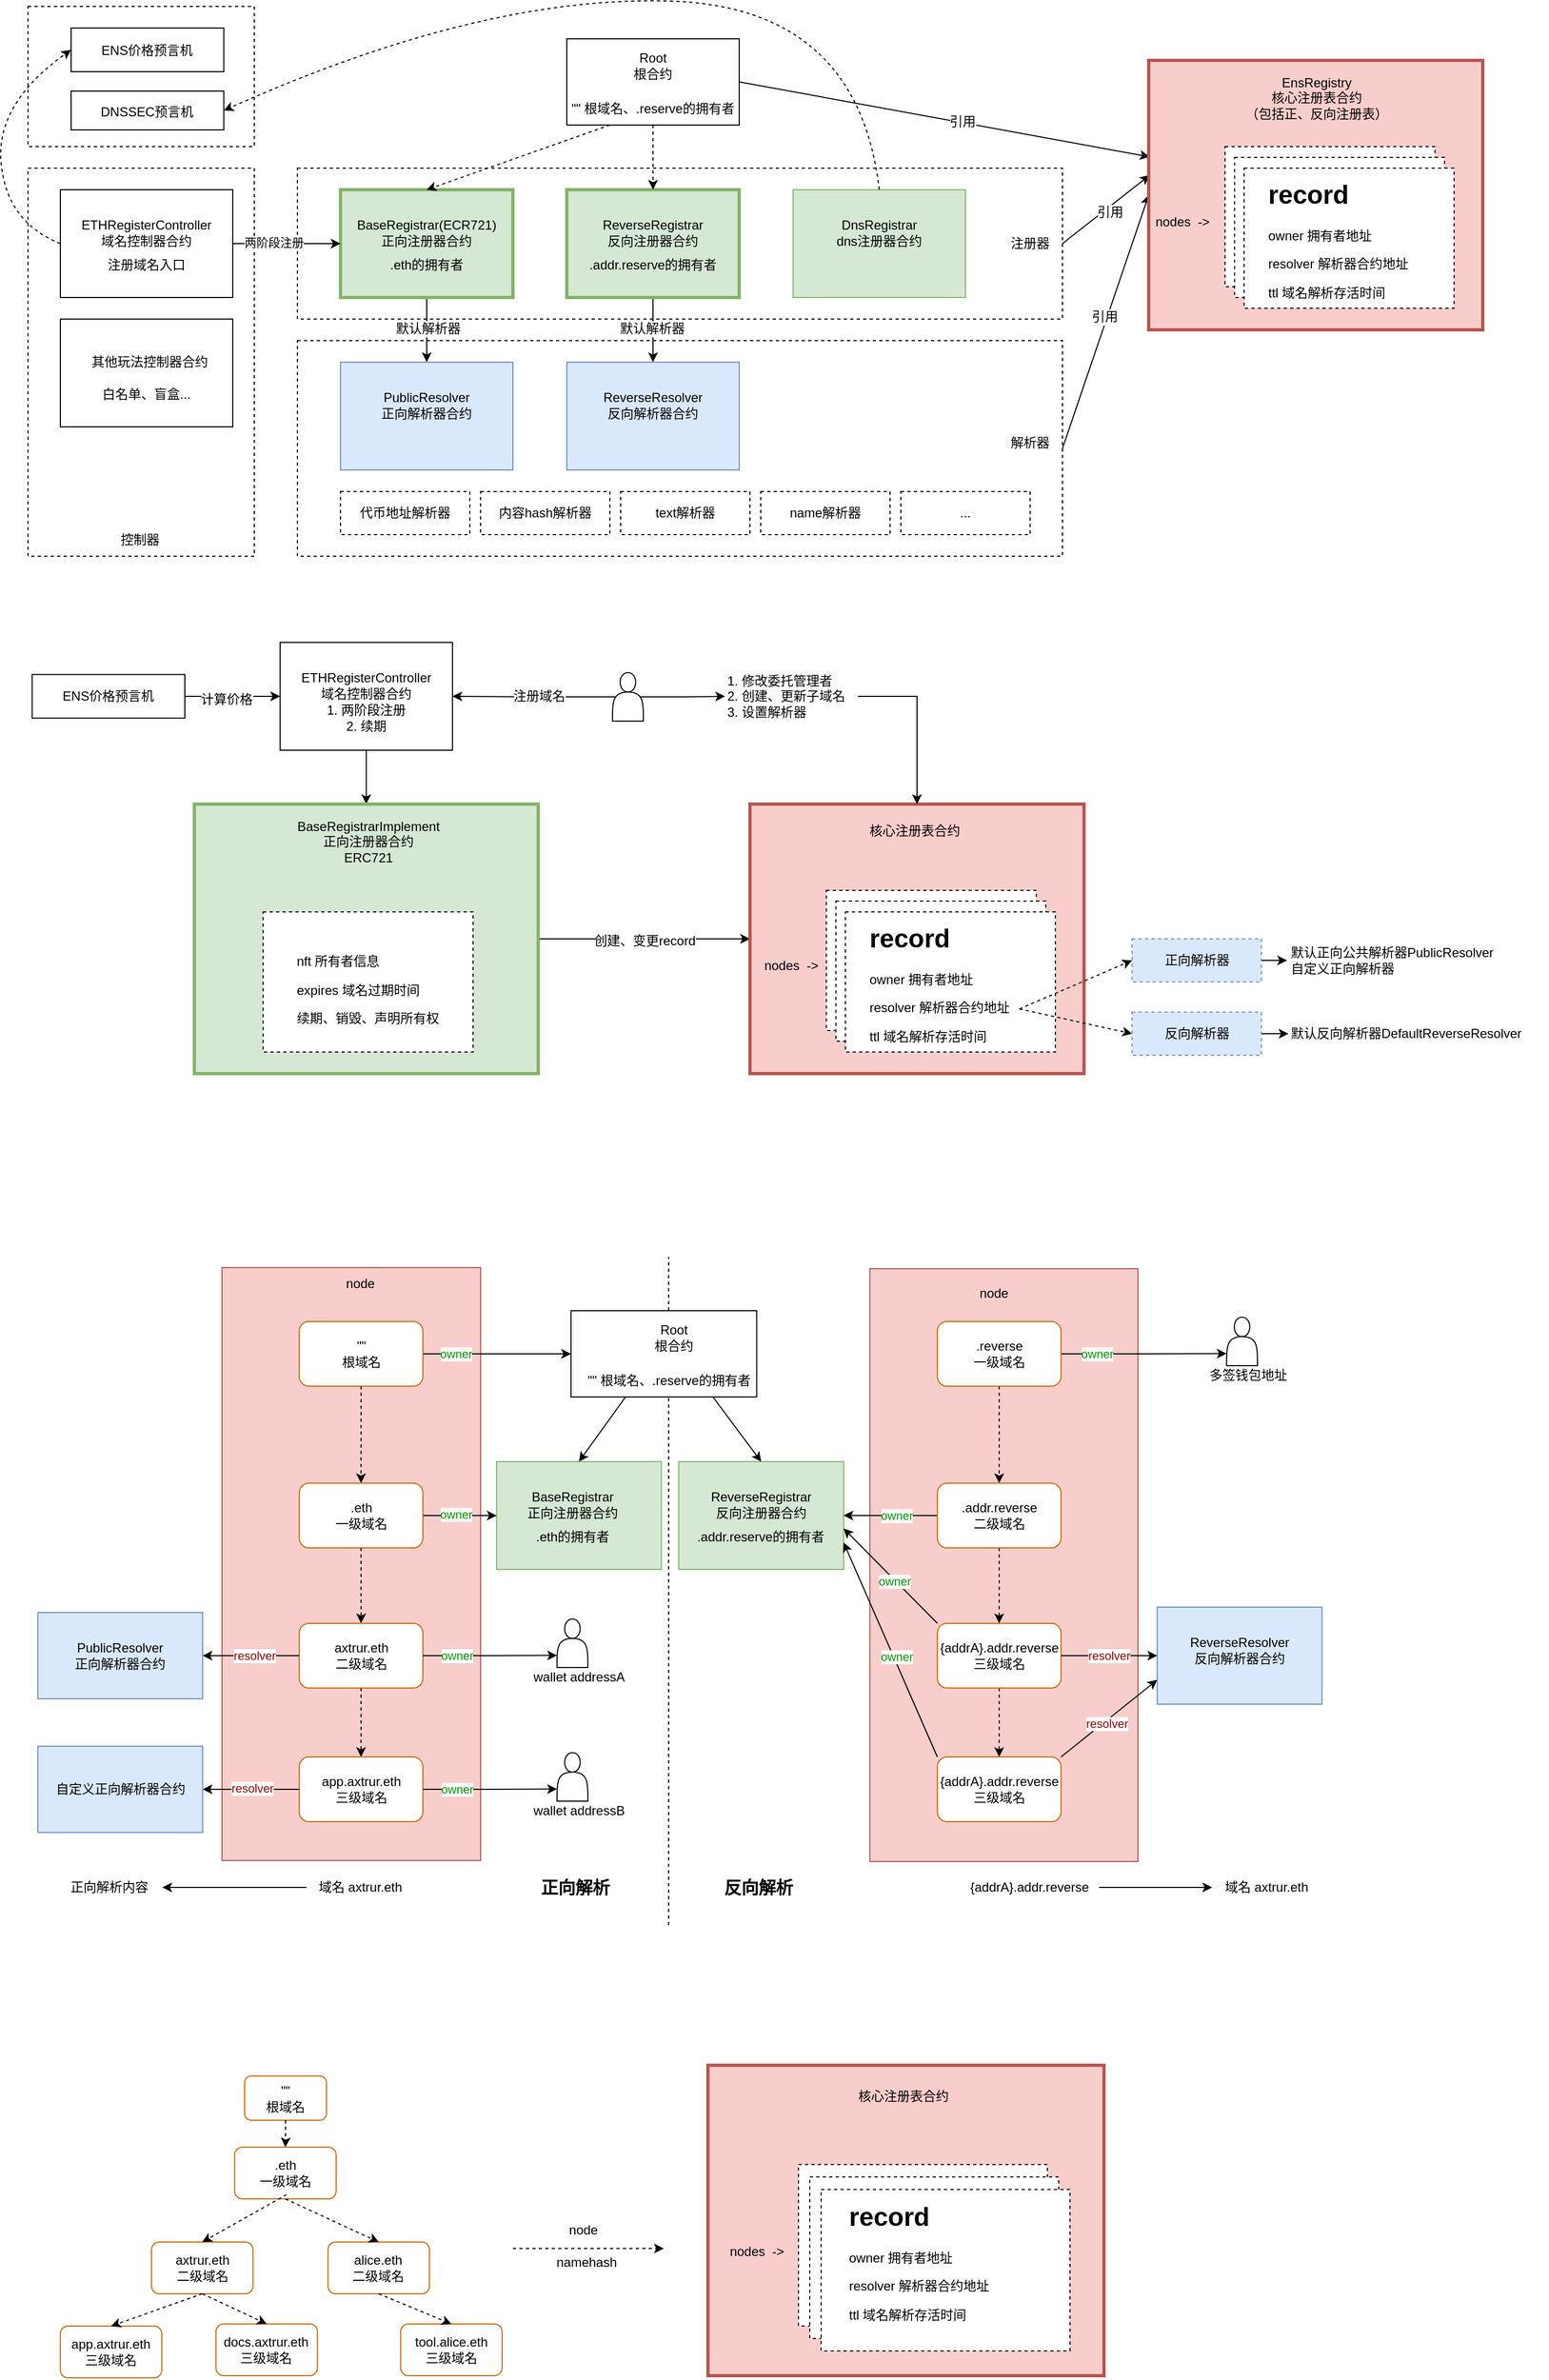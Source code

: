 <mxfile version="20.5.3" type="github">
  <diagram id="1bvWbza1refvOPD_YgpF" name="第 1 页">
    <mxGraphModel dx="2061" dy="794" grid="1" gridSize="10" guides="1" tooltips="1" connect="1" arrows="1" fold="1" page="1" pageScale="1" pageWidth="827" pageHeight="1169" math="0" shadow="0">
      <root>
        <mxCell id="0" />
        <mxCell id="1" parent="0" />
        <mxCell id="_4NOT_RZBkOekzJuwyJN-205" value="" style="rounded=0;whiteSpace=wrap;html=1;strokeWidth=1;fillColor=#f8cecc;strokeColor=#b85450;" parent="1" vertex="1">
          <mxGeometry x="681.27" y="1571" width="248.73" height="550" as="geometry" />
        </mxCell>
        <mxCell id="_4NOT_RZBkOekzJuwyJN-204" value="" style="rounded=0;whiteSpace=wrap;html=1;strokeWidth=1;fillColor=#f8cecc;strokeColor=#b85450;" parent="1" vertex="1">
          <mxGeometry x="80" y="1570" width="240" height="550" as="geometry" />
        </mxCell>
        <mxCell id="_4NOT_RZBkOekzJuwyJN-160" value="" style="endArrow=none;dashed=1;html=1;rounded=0;" parent="1" edge="1">
          <mxGeometry width="50" height="50" relative="1" as="geometry">
            <mxPoint x="494.48" y="2180" as="sourcePoint" />
            <mxPoint x="494.48" y="1560" as="targetPoint" />
          </mxGeometry>
        </mxCell>
        <mxCell id="_4NOT_RZBkOekzJuwyJN-61" value="" style="rounded=0;whiteSpace=wrap;html=1;dashed=1;" parent="1" vertex="1">
          <mxGeometry x="-100" y="550" width="210" height="360" as="geometry" />
        </mxCell>
        <mxCell id="_4NOT_RZBkOekzJuwyJN-59" value="" style="rounded=0;whiteSpace=wrap;html=1;dashed=1;" parent="1" vertex="1">
          <mxGeometry x="150" y="710" width="710" height="200" as="geometry" />
        </mxCell>
        <mxCell id="_4NOT_RZBkOekzJuwyJN-58" value="" style="rounded=0;whiteSpace=wrap;html=1;dashed=1;" parent="1" vertex="1">
          <mxGeometry x="150" y="550" width="710" height="140" as="geometry" />
        </mxCell>
        <mxCell id="_4NOT_RZBkOekzJuwyJN-4" value="代币地址解析器" style="rounded=0;whiteSpace=wrap;html=1;dashed=1;" parent="1" vertex="1">
          <mxGeometry x="190" y="850" width="120" height="40" as="geometry" />
        </mxCell>
        <mxCell id="_4NOT_RZBkOekzJuwyJN-17" value="" style="rounded=0;whiteSpace=wrap;html=1;" parent="1" vertex="1">
          <mxGeometry x="400.01" y="430" width="160" height="80" as="geometry" />
        </mxCell>
        <mxCell id="_4NOT_RZBkOekzJuwyJN-19" value="Root&lt;br&gt;根合约" style="text;html=1;strokeColor=none;fillColor=none;align=center;verticalAlign=middle;whiteSpace=wrap;rounded=0;" parent="1" vertex="1">
          <mxGeometry x="426.26" y="440" width="107.5" height="30" as="geometry" />
        </mxCell>
        <mxCell id="_4NOT_RZBkOekzJuwyJN-66" style="edgeStyle=orthogonalEdgeStyle;rounded=0;orthogonalLoop=1;jettySize=auto;html=1;exitX=0.5;exitY=1;exitDx=0;exitDy=0;entryX=0.5;entryY=0;entryDx=0;entryDy=0;" parent="1" source="_4NOT_RZBkOekzJuwyJN-20" target="_4NOT_RZBkOekzJuwyJN-30" edge="1">
          <mxGeometry relative="1" as="geometry" />
        </mxCell>
        <mxCell id="_4NOT_RZBkOekzJuwyJN-213" value="默认解析器" style="edgeLabel;html=1;align=center;verticalAlign=middle;resizable=0;points=[];fontSize=12;" parent="_4NOT_RZBkOekzJuwyJN-66" vertex="1" connectable="0">
          <mxGeometry x="-0.104" y="1" relative="1" as="geometry">
            <mxPoint y="2" as="offset" />
          </mxGeometry>
        </mxCell>
        <mxCell id="_4NOT_RZBkOekzJuwyJN-20" value="" style="rounded=0;whiteSpace=wrap;html=1;strokeWidth=3;fillColor=#d5e8d4;strokeColor=#82b366;" parent="1" vertex="1">
          <mxGeometry x="190" y="570" width="160" height="100" as="geometry" />
        </mxCell>
        <mxCell id="_4NOT_RZBkOekzJuwyJN-21" value="BaseRegistrar(ECR721)&lt;br&gt;正向注册器合约" style="text;html=1;strokeColor=none;fillColor=none;align=center;verticalAlign=middle;whiteSpace=wrap;rounded=0;" parent="1" vertex="1">
          <mxGeometry x="216.25" y="595" width="107.5" height="30" as="geometry" />
        </mxCell>
        <mxCell id="_4NOT_RZBkOekzJuwyJN-22" value=".eth的拥有者" style="text;html=1;strokeColor=none;fillColor=none;align=center;verticalAlign=middle;whiteSpace=wrap;rounded=0;" parent="1" vertex="1">
          <mxGeometry x="216.25" y="625" width="107.5" height="30" as="geometry" />
        </mxCell>
        <mxCell id="_4NOT_RZBkOekzJuwyJN-67" style="edgeStyle=orthogonalEdgeStyle;rounded=0;orthogonalLoop=1;jettySize=auto;html=1;exitX=0.5;exitY=1;exitDx=0;exitDy=0;" parent="1" source="_4NOT_RZBkOekzJuwyJN-23" target="_4NOT_RZBkOekzJuwyJN-33" edge="1">
          <mxGeometry relative="1" as="geometry" />
        </mxCell>
        <mxCell id="_4NOT_RZBkOekzJuwyJN-214" value="默认解析器" style="edgeLabel;html=1;align=center;verticalAlign=middle;resizable=0;points=[];fontSize=12;" parent="_4NOT_RZBkOekzJuwyJN-67" vertex="1" connectable="0">
          <mxGeometry x="-0.178" y="-1" relative="1" as="geometry">
            <mxPoint y="4" as="offset" />
          </mxGeometry>
        </mxCell>
        <mxCell id="_4NOT_RZBkOekzJuwyJN-23" value="" style="rounded=0;whiteSpace=wrap;html=1;strokeWidth=3;fillColor=#d5e8d4;strokeColor=#82b366;" parent="1" vertex="1">
          <mxGeometry x="400" y="570" width="160" height="100" as="geometry" />
        </mxCell>
        <mxCell id="_4NOT_RZBkOekzJuwyJN-24" value="ReverseRegistrar&lt;br&gt;反向注册器合约" style="text;html=1;strokeColor=none;fillColor=none;align=center;verticalAlign=middle;whiteSpace=wrap;rounded=0;" parent="1" vertex="1">
          <mxGeometry x="426.25" y="595" width="107.5" height="30" as="geometry" />
        </mxCell>
        <mxCell id="_4NOT_RZBkOekzJuwyJN-25" value=".addr.reserve的拥有者" style="text;html=1;strokeColor=none;fillColor=none;align=center;verticalAlign=middle;whiteSpace=wrap;rounded=0;" parent="1" vertex="1">
          <mxGeometry x="413.13" y="625" width="133.75" height="30" as="geometry" />
        </mxCell>
        <mxCell id="_4NOT_RZBkOekzJuwyJN-64" style="edgeStyle=orthogonalEdgeStyle;rounded=0;orthogonalLoop=1;jettySize=auto;html=1;exitX=0.5;exitY=1;exitDx=0;exitDy=0;dashed=1;" parent="1" source="_4NOT_RZBkOekzJuwyJN-26" target="_4NOT_RZBkOekzJuwyJN-23" edge="1">
          <mxGeometry relative="1" as="geometry" />
        </mxCell>
        <mxCell id="_4NOT_RZBkOekzJuwyJN-26" value="&quot;&quot; 根域名、.reserve的拥有者" style="text;html=1;strokeColor=none;fillColor=none;align=center;verticalAlign=middle;whiteSpace=wrap;rounded=0;" parent="1" vertex="1">
          <mxGeometry x="400.01" y="480" width="160" height="30" as="geometry" />
        </mxCell>
        <mxCell id="_4NOT_RZBkOekzJuwyJN-27" value="" style="rounded=0;whiteSpace=wrap;html=1;fillColor=#d5e8d4;strokeColor=#82b366;" parent="1" vertex="1">
          <mxGeometry x="610" y="570" width="160" height="100" as="geometry" />
        </mxCell>
        <mxCell id="_4NOT_RZBkOekzJuwyJN-28" value="DnsRegistrar&lt;br&gt;dns注册器合约" style="text;html=1;strokeColor=none;fillColor=none;align=center;verticalAlign=middle;whiteSpace=wrap;rounded=0;" parent="1" vertex="1">
          <mxGeometry x="636.25" y="595" width="107.5" height="30" as="geometry" />
        </mxCell>
        <mxCell id="_4NOT_RZBkOekzJuwyJN-30" value="" style="rounded=0;whiteSpace=wrap;html=1;fillColor=#dae8fc;strokeColor=#6c8ebf;" parent="1" vertex="1">
          <mxGeometry x="190" y="730" width="160" height="100" as="geometry" />
        </mxCell>
        <mxCell id="_4NOT_RZBkOekzJuwyJN-31" value="PublicResolver&lt;br&gt;正向解析器合约" style="text;html=1;strokeColor=none;fillColor=none;align=center;verticalAlign=middle;whiteSpace=wrap;rounded=0;" parent="1" vertex="1">
          <mxGeometry x="216.25" y="755" width="107.5" height="30" as="geometry" />
        </mxCell>
        <mxCell id="_4NOT_RZBkOekzJuwyJN-33" value="" style="rounded=0;whiteSpace=wrap;html=1;fillColor=#dae8fc;strokeColor=#6c8ebf;" parent="1" vertex="1">
          <mxGeometry x="400" y="730" width="160" height="100" as="geometry" />
        </mxCell>
        <mxCell id="_4NOT_RZBkOekzJuwyJN-34" value="ReverseResolver&lt;br&gt;反向解析器合约" style="text;html=1;strokeColor=none;fillColor=none;align=center;verticalAlign=middle;whiteSpace=wrap;rounded=0;" parent="1" vertex="1">
          <mxGeometry x="426.25" y="755" width="107.5" height="30" as="geometry" />
        </mxCell>
        <mxCell id="_4NOT_RZBkOekzJuwyJN-36" value="内容hash解析器" style="rounded=0;whiteSpace=wrap;html=1;dashed=1;" parent="1" vertex="1">
          <mxGeometry x="320" y="850" width="120" height="40" as="geometry" />
        </mxCell>
        <mxCell id="_4NOT_RZBkOekzJuwyJN-37" value="text解析器" style="rounded=0;whiteSpace=wrap;html=1;dashed=1;" parent="1" vertex="1">
          <mxGeometry x="450" y="850" width="120" height="40" as="geometry" />
        </mxCell>
        <mxCell id="_4NOT_RZBkOekzJuwyJN-38" value="name解析器" style="rounded=0;whiteSpace=wrap;html=1;dashed=1;" parent="1" vertex="1">
          <mxGeometry x="580" y="850" width="120" height="40" as="geometry" />
        </mxCell>
        <mxCell id="_4NOT_RZBkOekzJuwyJN-39" value="..." style="rounded=0;whiteSpace=wrap;html=1;dashed=1;" parent="1" vertex="1">
          <mxGeometry x="710" y="850" width="120" height="40" as="geometry" />
        </mxCell>
        <mxCell id="_4NOT_RZBkOekzJuwyJN-130" style="edgeStyle=orthogonalEdgeStyle;rounded=0;orthogonalLoop=1;jettySize=auto;html=1;exitX=1;exitY=0.5;exitDx=0;exitDy=0;" parent="1" source="_4NOT_RZBkOekzJuwyJN-52" target="_4NOT_RZBkOekzJuwyJN-20" edge="1">
          <mxGeometry relative="1" as="geometry" />
        </mxCell>
        <mxCell id="_4NOT_RZBkOekzJuwyJN-131" value="两阶段注册" style="edgeLabel;html=1;align=center;verticalAlign=middle;resizable=0;points=[];" parent="_4NOT_RZBkOekzJuwyJN-130" vertex="1" connectable="0">
          <mxGeometry x="-0.239" y="1" relative="1" as="geometry">
            <mxPoint as="offset" />
          </mxGeometry>
        </mxCell>
        <mxCell id="_4NOT_RZBkOekzJuwyJN-52" value="" style="rounded=0;whiteSpace=wrap;html=1;" parent="1" vertex="1">
          <mxGeometry x="-70" y="570" width="160" height="100" as="geometry" />
        </mxCell>
        <mxCell id="_4NOT_RZBkOekzJuwyJN-53" value="ETHRegisterController&lt;br&gt;域名控制器合约" style="text;html=1;strokeColor=none;fillColor=none;align=center;verticalAlign=middle;whiteSpace=wrap;rounded=0;" parent="1" vertex="1">
          <mxGeometry x="-43.75" y="595" width="107.5" height="30" as="geometry" />
        </mxCell>
        <mxCell id="_4NOT_RZBkOekzJuwyJN-54" value="注册域名入口" style="text;html=1;strokeColor=none;fillColor=none;align=center;verticalAlign=middle;whiteSpace=wrap;rounded=0;" parent="1" vertex="1">
          <mxGeometry x="-43.75" y="625" width="107.5" height="30" as="geometry" />
        </mxCell>
        <mxCell id="_4NOT_RZBkOekzJuwyJN-55" value="" style="rounded=0;whiteSpace=wrap;html=1;" parent="1" vertex="1">
          <mxGeometry x="-70" y="690" width="160" height="100" as="geometry" />
        </mxCell>
        <mxCell id="_4NOT_RZBkOekzJuwyJN-56" value="其他玩法控制器合约" style="text;html=1;strokeColor=none;fillColor=none;align=center;verticalAlign=middle;whiteSpace=wrap;rounded=0;" parent="1" vertex="1">
          <mxGeometry x="-43.75" y="715" width="113.75" height="30" as="geometry" />
        </mxCell>
        <mxCell id="_4NOT_RZBkOekzJuwyJN-57" value="白名单、盲盒..." style="text;html=1;strokeColor=none;fillColor=none;align=center;verticalAlign=middle;whiteSpace=wrap;rounded=0;" parent="1" vertex="1">
          <mxGeometry x="-43.75" y="745" width="107.5" height="30" as="geometry" />
        </mxCell>
        <mxCell id="_4NOT_RZBkOekzJuwyJN-63" value="" style="endArrow=classic;html=1;rounded=0;exitX=0.25;exitY=1;exitDx=0;exitDy=0;entryX=0.5;entryY=0;entryDx=0;entryDy=0;dashed=1;" parent="1" source="_4NOT_RZBkOekzJuwyJN-26" target="_4NOT_RZBkOekzJuwyJN-20" edge="1">
          <mxGeometry width="50" height="50" relative="1" as="geometry">
            <mxPoint x="170" y="460" as="sourcePoint" />
            <mxPoint x="220" y="410" as="targetPoint" />
          </mxGeometry>
        </mxCell>
        <mxCell id="_4NOT_RZBkOekzJuwyJN-69" value="" style="endArrow=classic;html=1;rounded=0;exitX=1;exitY=0.5;exitDx=0;exitDy=0;entryX=0.003;entryY=0.426;entryDx=0;entryDy=0;entryPerimeter=0;" parent="1" source="_4NOT_RZBkOekzJuwyJN-58" target="_4NOT_RZBkOekzJuwyJN-3" edge="1">
          <mxGeometry width="50" height="50" relative="1" as="geometry">
            <mxPoint x="760" y="470" as="sourcePoint" />
            <mxPoint x="810" y="420" as="targetPoint" />
          </mxGeometry>
        </mxCell>
        <mxCell id="_4NOT_RZBkOekzJuwyJN-211" value="引用" style="edgeLabel;html=1;align=center;verticalAlign=middle;resizable=0;points=[];fontSize=12;" parent="_4NOT_RZBkOekzJuwyJN-69" vertex="1" connectable="0">
          <mxGeometry x="0.034" y="-4" relative="1" as="geometry">
            <mxPoint as="offset" />
          </mxGeometry>
        </mxCell>
        <mxCell id="_4NOT_RZBkOekzJuwyJN-71" value="" style="endArrow=classic;html=1;rounded=0;exitX=1;exitY=0.5;exitDx=0;exitDy=0;entryX=0;entryY=0.5;entryDx=0;entryDy=0;" parent="1" source="_4NOT_RZBkOekzJuwyJN-59" target="_4NOT_RZBkOekzJuwyJN-3" edge="1">
          <mxGeometry width="50" height="50" relative="1" as="geometry">
            <mxPoint x="870" y="630" as="sourcePoint" />
            <mxPoint x="950" y="585" as="targetPoint" />
          </mxGeometry>
        </mxCell>
        <mxCell id="_4NOT_RZBkOekzJuwyJN-212" value="引用" style="edgeLabel;html=1;align=center;verticalAlign=middle;resizable=0;points=[];fontSize=12;" parent="_4NOT_RZBkOekzJuwyJN-71" vertex="1" connectable="0">
          <mxGeometry x="0.031" y="3" relative="1" as="geometry">
            <mxPoint as="offset" />
          </mxGeometry>
        </mxCell>
        <mxCell id="_4NOT_RZBkOekzJuwyJN-72" value="" style="endArrow=classic;html=1;rounded=0;exitX=1;exitY=0.5;exitDx=0;exitDy=0;entryX=0.003;entryY=0.358;entryDx=0;entryDy=0;entryPerimeter=0;" parent="1" source="_4NOT_RZBkOekzJuwyJN-17" target="_4NOT_RZBkOekzJuwyJN-3" edge="1">
          <mxGeometry width="50" height="50" relative="1" as="geometry">
            <mxPoint x="880" y="640" as="sourcePoint" />
            <mxPoint x="960" y="595" as="targetPoint" />
          </mxGeometry>
        </mxCell>
        <mxCell id="_4NOT_RZBkOekzJuwyJN-210" value="引用" style="edgeLabel;html=1;align=center;verticalAlign=middle;resizable=0;points=[];fontSize=12;" parent="_4NOT_RZBkOekzJuwyJN-72" vertex="1" connectable="0">
          <mxGeometry x="0.083" y="1" relative="1" as="geometry">
            <mxPoint as="offset" />
          </mxGeometry>
        </mxCell>
        <mxCell id="_4NOT_RZBkOekzJuwyJN-3" value="" style="rounded=0;whiteSpace=wrap;html=1;strokeWidth=3;fillColor=#f8cecc;strokeColor=#b85450;" parent="1" vertex="1">
          <mxGeometry x="940" y="450" width="310" height="250" as="geometry" />
        </mxCell>
        <mxCell id="_4NOT_RZBkOekzJuwyJN-12" value="" style="rounded=0;whiteSpace=wrap;html=1;dashed=1;" parent="1" vertex="1">
          <mxGeometry x="1010.857" y="530" width="194.857" height="130" as="geometry" />
        </mxCell>
        <mxCell id="_4NOT_RZBkOekzJuwyJN-14" value="" style="rounded=0;whiteSpace=wrap;html=1;dashed=1;" parent="1" vertex="1">
          <mxGeometry x="1019.714" y="540" width="194.857" height="130" as="geometry" />
        </mxCell>
        <mxCell id="_4NOT_RZBkOekzJuwyJN-15" value="" style="rounded=0;whiteSpace=wrap;html=1;dashed=1;" parent="1" vertex="1">
          <mxGeometry x="1028.571" y="550" width="194.857" height="130" as="geometry" />
        </mxCell>
        <mxCell id="_4NOT_RZBkOekzJuwyJN-13" value="&lt;h1&gt;record&lt;/h1&gt;&lt;p&gt;owner 拥有者地址&lt;/p&gt;&lt;p&gt;resolver 解析器合约地址&lt;/p&gt;&lt;p&gt;ttl 域名解析存活时间&lt;/p&gt;" style="text;html=1;strokeColor=none;fillColor=none;spacing=5;spacingTop=-20;whiteSpace=wrap;overflow=hidden;rounded=0;" parent="1" vertex="1">
          <mxGeometry x="1046.286" y="555" width="168.286" height="120" as="geometry" />
        </mxCell>
        <mxCell id="_4NOT_RZBkOekzJuwyJN-16" value="EnsRegistry&lt;br&gt;核心注册表合约&lt;br&gt;（包括正、反向注册表）" style="text;html=1;strokeColor=none;fillColor=none;align=center;verticalAlign=middle;whiteSpace=wrap;rounded=0;" parent="1" vertex="1">
          <mxGeometry x="1028.57" y="470" width="133.71" height="30" as="geometry" />
        </mxCell>
        <mxCell id="_4NOT_RZBkOekzJuwyJN-40" value="" style="rounded=0;whiteSpace=wrap;html=1;dashed=1;" parent="1" vertex="1">
          <mxGeometry x="-100" y="400" width="210" height="130" as="geometry" />
        </mxCell>
        <mxCell id="_4NOT_RZBkOekzJuwyJN-41" value="" style="rounded=0;whiteSpace=wrap;html=1;" parent="1" vertex="1">
          <mxGeometry x="-59.999" y="420" width="141.714" height="40.5" as="geometry" />
        </mxCell>
        <mxCell id="_4NOT_RZBkOekzJuwyJN-42" value="ENS价格预言机" style="text;html=1;strokeColor=none;fillColor=none;align=center;verticalAlign=middle;whiteSpace=wrap;rounded=0;" parent="1" vertex="1">
          <mxGeometry x="-36.749" y="427.2" width="95.214" height="27" as="geometry" />
        </mxCell>
        <mxCell id="_4NOT_RZBkOekzJuwyJN-43" value="" style="rounded=0;whiteSpace=wrap;html=1;" parent="1" vertex="1">
          <mxGeometry x="-59.999" y="478.5" width="141.714" height="36" as="geometry" />
        </mxCell>
        <mxCell id="_4NOT_RZBkOekzJuwyJN-44" value="DNSSEC预言机" style="text;html=1;strokeColor=none;fillColor=none;align=center;verticalAlign=middle;whiteSpace=wrap;rounded=0;" parent="1" vertex="1">
          <mxGeometry x="-36.749" y="484.8" width="95.214" height="27" as="geometry" />
        </mxCell>
        <mxCell id="_4NOT_RZBkOekzJuwyJN-136" value="注册器" style="text;html=1;strokeColor=none;fillColor=none;align=center;verticalAlign=middle;whiteSpace=wrap;rounded=0;strokeWidth=3;" parent="1" vertex="1">
          <mxGeometry x="800" y="605" width="60" height="30" as="geometry" />
        </mxCell>
        <mxCell id="_4NOT_RZBkOekzJuwyJN-137" value="解析器" style="text;html=1;strokeColor=none;fillColor=none;align=center;verticalAlign=middle;whiteSpace=wrap;rounded=0;strokeWidth=3;" parent="1" vertex="1">
          <mxGeometry x="800" y="790" width="60" height="30" as="geometry" />
        </mxCell>
        <mxCell id="_4NOT_RZBkOekzJuwyJN-138" value="控制器" style="text;html=1;strokeColor=none;fillColor=none;align=center;verticalAlign=middle;whiteSpace=wrap;rounded=0;strokeWidth=3;" parent="1" vertex="1">
          <mxGeometry x="-26.25" y="880" width="60" height="30" as="geometry" />
        </mxCell>
        <mxCell id="_4NOT_RZBkOekzJuwyJN-151" value="域名 axtrur.eth" style="text;html=1;align=center;verticalAlign=middle;resizable=0;points=[];autosize=1;strokeColor=none;fillColor=none;" parent="1" vertex="1">
          <mxGeometry x="158.43" y="2130" width="100" height="30" as="geometry" />
        </mxCell>
        <mxCell id="_4NOT_RZBkOekzJuwyJN-152" value="正向解析内容" style="text;html=1;align=center;verticalAlign=middle;resizable=0;points=[];autosize=1;strokeColor=none;fillColor=none;" parent="1" vertex="1">
          <mxGeometry x="-75.32" y="2130" width="100" height="30" as="geometry" />
        </mxCell>
        <mxCell id="_4NOT_RZBkOekzJuwyJN-153" value="" style="endArrow=classic;html=1;rounded=0;" parent="1" source="_4NOT_RZBkOekzJuwyJN-151" target="_4NOT_RZBkOekzJuwyJN-152" edge="1">
          <mxGeometry width="50" height="50" relative="1" as="geometry">
            <mxPoint x="104.68" y="2140" as="sourcePoint" />
            <mxPoint x="154.68" y="2090" as="targetPoint" />
          </mxGeometry>
        </mxCell>
        <mxCell id="_4NOT_RZBkOekzJuwyJN-154" value="{addrA}.addr.reverse" style="text;html=1;align=center;verticalAlign=middle;resizable=0;points=[];autosize=1;strokeColor=none;fillColor=none;" parent="1" vertex="1">
          <mxGeometry x="763.91" y="2130" width="130" height="30" as="geometry" />
        </mxCell>
        <mxCell id="_4NOT_RZBkOekzJuwyJN-156" value="域名 axtrur.eth" style="text;html=1;align=center;verticalAlign=middle;resizable=0;points=[];autosize=1;strokeColor=none;fillColor=none;" parent="1" vertex="1">
          <mxGeometry x="998.91" y="2130" width="100" height="30" as="geometry" />
        </mxCell>
        <mxCell id="_4NOT_RZBkOekzJuwyJN-157" value="" style="endArrow=classic;html=1;rounded=0;" parent="1" source="_4NOT_RZBkOekzJuwyJN-154" target="_4NOT_RZBkOekzJuwyJN-156" edge="1">
          <mxGeometry width="50" height="50" relative="1" as="geometry">
            <mxPoint x="573.91" y="2210" as="sourcePoint" />
            <mxPoint x="623.91" y="2160" as="targetPoint" />
          </mxGeometry>
        </mxCell>
        <mxCell id="_4NOT_RZBkOekzJuwyJN-73" value="" style="rounded=0;whiteSpace=wrap;html=1;" parent="1" vertex="1">
          <mxGeometry x="403.91" y="1610" width="172.31" height="80" as="geometry" />
        </mxCell>
        <mxCell id="_4NOT_RZBkOekzJuwyJN-74" value="Root&lt;br&gt;根合约" style="text;html=1;strokeColor=none;fillColor=none;align=center;verticalAlign=middle;whiteSpace=wrap;rounded=0;" parent="1" vertex="1">
          <mxGeometry x="448.361" y="1620" width="102.765" height="30" as="geometry" />
        </mxCell>
        <mxCell id="_4NOT_RZBkOekzJuwyJN-75" value="" style="rounded=0;whiteSpace=wrap;html=1;fontStyle=0;fillColor=#d5e8d4;strokeColor=#82b366;" parent="1" vertex="1">
          <mxGeometry x="334.854" y="1750" width="152.952" height="100" as="geometry" />
        </mxCell>
        <mxCell id="_4NOT_RZBkOekzJuwyJN-76" value="BaseRegistrar&lt;br&gt;正向注册器合约" style="text;html=1;strokeColor=none;fillColor=none;align=center;verticalAlign=middle;whiteSpace=wrap;rounded=0;" parent="1" vertex="1">
          <mxGeometry x="353.848" y="1775" width="102.765" height="30" as="geometry" />
        </mxCell>
        <mxCell id="_4NOT_RZBkOekzJuwyJN-77" value=".eth的拥有者" style="text;html=1;strokeColor=none;fillColor=none;align=center;verticalAlign=middle;whiteSpace=wrap;rounded=0;" parent="1" vertex="1">
          <mxGeometry x="353.848" y="1805" width="102.765" height="30" as="geometry" />
        </mxCell>
        <mxCell id="_4NOT_RZBkOekzJuwyJN-78" value="" style="rounded=0;whiteSpace=wrap;html=1;fillColor=#d5e8d4;strokeColor=#82b366;" parent="1" vertex="1">
          <mxGeometry x="503.912" y="1750" width="152.952" height="100" as="geometry" />
        </mxCell>
        <mxCell id="_4NOT_RZBkOekzJuwyJN-79" value="ReverseRegistrar&lt;br&gt;反向注册器合约" style="text;html=1;strokeColor=none;fillColor=none;align=center;verticalAlign=middle;whiteSpace=wrap;rounded=0;" parent="1" vertex="1">
          <mxGeometry x="529.005" y="1775" width="102.765" height="30" as="geometry" />
        </mxCell>
        <mxCell id="_4NOT_RZBkOekzJuwyJN-80" value=".addr.reserve的拥有者" style="text;html=1;strokeColor=none;fillColor=none;align=center;verticalAlign=middle;whiteSpace=wrap;rounded=0;" parent="1" vertex="1">
          <mxGeometry x="516.463" y="1805" width="127.858" height="30" as="geometry" />
        </mxCell>
        <mxCell id="_4NOT_RZBkOekzJuwyJN-82" value="&quot;&quot; 根域名、.reserve的拥有者" style="text;html=1;strokeColor=none;fillColor=none;align=center;verticalAlign=middle;whiteSpace=wrap;rounded=0;" parent="1" vertex="1">
          <mxGeometry x="413.91" y="1660" width="162.31" height="30" as="geometry" />
        </mxCell>
        <mxCell id="_4NOT_RZBkOekzJuwyJN-83" value="" style="endArrow=classic;html=1;rounded=0;exitX=0.25;exitY=1;exitDx=0;exitDy=0;entryX=0.5;entryY=0;entryDx=0;entryDy=0;" parent="1" source="_4NOT_RZBkOekzJuwyJN-82" target="_4NOT_RZBkOekzJuwyJN-75" edge="1">
          <mxGeometry width="50" height="50" relative="1" as="geometry">
            <mxPoint x="238.644" y="1640" as="sourcePoint" />
            <mxPoint x="286.442" y="1590" as="targetPoint" />
          </mxGeometry>
        </mxCell>
        <mxCell id="_4NOT_RZBkOekzJuwyJN-84" value="" style="endArrow=classic;html=1;rounded=0;exitX=0.75;exitY=1;exitDx=0;exitDy=0;entryX=0.5;entryY=0;entryDx=0;entryDy=0;" parent="1" source="_4NOT_RZBkOekzJuwyJN-82" target="_4NOT_RZBkOekzJuwyJN-78" edge="1">
          <mxGeometry width="50" height="50" relative="1" as="geometry">
            <mxPoint x="506.32" y="1700" as="sourcePoint" />
            <mxPoint x="343.799" y="1760" as="targetPoint" />
          </mxGeometry>
        </mxCell>
        <mxCell id="_4NOT_RZBkOekzJuwyJN-87" value="&lt;font color=&quot;#009900&quot;&gt;owner&lt;/font&gt;" style="edgeStyle=orthogonalEdgeStyle;rounded=0;orthogonalLoop=1;jettySize=auto;html=1;exitX=1;exitY=0.5;exitDx=0;exitDy=0;" parent="1" source="_4NOT_RZBkOekzJuwyJN-85" target="_4NOT_RZBkOekzJuwyJN-73" edge="1">
          <mxGeometry x="-0.556" relative="1" as="geometry">
            <mxPoint as="offset" />
          </mxGeometry>
        </mxCell>
        <mxCell id="WpUKqLsLP9HWOlTt5mFc-5" style="edgeStyle=orthogonalEdgeStyle;rounded=0;orthogonalLoop=1;jettySize=auto;html=1;exitX=0.5;exitY=1;exitDx=0;exitDy=0;dashed=1;" edge="1" parent="1" source="_4NOT_RZBkOekzJuwyJN-85" target="_4NOT_RZBkOekzJuwyJN-86">
          <mxGeometry relative="1" as="geometry" />
        </mxCell>
        <mxCell id="_4NOT_RZBkOekzJuwyJN-85" value="&quot;&quot;&lt;br&gt;根域名" style="rounded=1;whiteSpace=wrap;html=1;strokeColor=#CC6600;" parent="1" vertex="1">
          <mxGeometry x="151.722" y="1620" width="114.714" height="60" as="geometry" />
        </mxCell>
        <mxCell id="_4NOT_RZBkOekzJuwyJN-88" style="edgeStyle=orthogonalEdgeStyle;rounded=0;orthogonalLoop=1;jettySize=auto;html=1;exitX=1;exitY=0.5;exitDx=0;exitDy=0;" parent="1" source="_4NOT_RZBkOekzJuwyJN-86" target="_4NOT_RZBkOekzJuwyJN-75" edge="1">
          <mxGeometry relative="1" as="geometry" />
        </mxCell>
        <mxCell id="_4NOT_RZBkOekzJuwyJN-89" value="&lt;font color=&quot;#009900&quot;&gt;owner&lt;/font&gt;" style="edgeLabel;html=1;align=center;verticalAlign=middle;resizable=0;points=[];" parent="_4NOT_RZBkOekzJuwyJN-88" vertex="1" connectable="0">
          <mxGeometry x="-0.134" relative="1" as="geometry">
            <mxPoint x="1" y="-1" as="offset" />
          </mxGeometry>
        </mxCell>
        <mxCell id="WpUKqLsLP9HWOlTt5mFc-6" style="edgeStyle=orthogonalEdgeStyle;rounded=0;orthogonalLoop=1;jettySize=auto;html=1;exitX=0.5;exitY=1;exitDx=0;exitDy=0;entryX=0.5;entryY=0;entryDx=0;entryDy=0;dashed=1;" edge="1" parent="1" source="_4NOT_RZBkOekzJuwyJN-86" target="_4NOT_RZBkOekzJuwyJN-90">
          <mxGeometry relative="1" as="geometry" />
        </mxCell>
        <mxCell id="_4NOT_RZBkOekzJuwyJN-86" value=".eth&lt;br&gt;一级域名" style="rounded=1;whiteSpace=wrap;html=1;strokeColor=#CC6600;" parent="1" vertex="1">
          <mxGeometry x="151.722" y="1770" width="114.714" height="60" as="geometry" />
        </mxCell>
        <mxCell id="WpUKqLsLP9HWOlTt5mFc-7" style="edgeStyle=orthogonalEdgeStyle;rounded=0;orthogonalLoop=1;jettySize=auto;html=1;exitX=0.5;exitY=1;exitDx=0;exitDy=0;dashed=1;" edge="1" parent="1" source="_4NOT_RZBkOekzJuwyJN-90" target="_4NOT_RZBkOekzJuwyJN-99">
          <mxGeometry relative="1" as="geometry" />
        </mxCell>
        <mxCell id="_4NOT_RZBkOekzJuwyJN-90" value="axtrur.eth&lt;br&gt;二级域名" style="rounded=1;whiteSpace=wrap;html=1;strokeColor=#CC6600;" parent="1" vertex="1">
          <mxGeometry x="151.722" y="1900" width="114.714" height="60" as="geometry" />
        </mxCell>
        <mxCell id="_4NOT_RZBkOekzJuwyJN-93" value="" style="shape=actor;whiteSpace=wrap;html=1;" parent="1" vertex="1">
          <mxGeometry x="390.889" y="1896" width="28.678" height="45" as="geometry" />
        </mxCell>
        <mxCell id="_4NOT_RZBkOekzJuwyJN-95" style="edgeStyle=orthogonalEdgeStyle;rounded=0;orthogonalLoop=1;jettySize=auto;html=1;exitX=1;exitY=0.5;exitDx=0;exitDy=0;entryX=0;entryY=0.75;entryDx=0;entryDy=0;" parent="1" source="_4NOT_RZBkOekzJuwyJN-90" target="_4NOT_RZBkOekzJuwyJN-93" edge="1">
          <mxGeometry relative="1" as="geometry" />
        </mxCell>
        <mxCell id="_4NOT_RZBkOekzJuwyJN-96" value="&lt;font color=&quot;#009900&quot;&gt;owner&lt;/font&gt;" style="edgeLabel;html=1;align=center;verticalAlign=middle;resizable=0;points=[];" parent="_4NOT_RZBkOekzJuwyJN-95" vertex="1" connectable="0">
          <mxGeometry x="-0.221" y="3" relative="1" as="geometry">
            <mxPoint x="-17" y="3" as="offset" />
          </mxGeometry>
        </mxCell>
        <mxCell id="_4NOT_RZBkOekzJuwyJN-94" value="wallet addressA" style="text;html=1;strokeColor=none;fillColor=none;align=center;verticalAlign=middle;whiteSpace=wrap;rounded=0;" parent="1" vertex="1">
          <mxGeometry x="351.58" y="1935" width="119.494" height="30" as="geometry" />
        </mxCell>
        <mxCell id="_4NOT_RZBkOekzJuwyJN-99" value="app.axtrur.eth&lt;br&gt;三级域名" style="rounded=1;whiteSpace=wrap;html=1;strokeColor=#CC6600;" parent="1" vertex="1">
          <mxGeometry x="151.722" y="2024" width="114.714" height="60" as="geometry" />
        </mxCell>
        <mxCell id="_4NOT_RZBkOekzJuwyJN-100" value="" style="shape=actor;whiteSpace=wrap;html=1;" parent="1" vertex="1">
          <mxGeometry x="390.889" y="2020" width="28.678" height="45" as="geometry" />
        </mxCell>
        <mxCell id="_4NOT_RZBkOekzJuwyJN-97" style="edgeStyle=orthogonalEdgeStyle;rounded=0;orthogonalLoop=1;jettySize=auto;html=1;exitX=1;exitY=0.5;exitDx=0;exitDy=0;entryX=0;entryY=0.75;entryDx=0;entryDy=0;" parent="1" source="_4NOT_RZBkOekzJuwyJN-99" target="_4NOT_RZBkOekzJuwyJN-100" edge="1">
          <mxGeometry relative="1" as="geometry" />
        </mxCell>
        <mxCell id="_4NOT_RZBkOekzJuwyJN-98" value="&lt;font color=&quot;#009900&quot;&gt;owner&lt;/font&gt;" style="edgeLabel;html=1;align=center;verticalAlign=middle;resizable=0;points=[];" parent="_4NOT_RZBkOekzJuwyJN-97" vertex="1" connectable="0">
          <mxGeometry x="-0.221" y="3" relative="1" as="geometry">
            <mxPoint x="-17" y="3" as="offset" />
          </mxGeometry>
        </mxCell>
        <mxCell id="_4NOT_RZBkOekzJuwyJN-101" value="wallet addressB" style="text;html=1;strokeColor=none;fillColor=none;align=center;verticalAlign=middle;whiteSpace=wrap;rounded=0;" parent="1" vertex="1">
          <mxGeometry x="351.58" y="2059" width="119.494" height="30" as="geometry" />
        </mxCell>
        <mxCell id="WpUKqLsLP9HWOlTt5mFc-10" style="edgeStyle=orthogonalEdgeStyle;rounded=0;orthogonalLoop=1;jettySize=auto;html=1;exitX=0.5;exitY=1;exitDx=0;exitDy=0;dashed=1;" edge="1" parent="1" source="_4NOT_RZBkOekzJuwyJN-102" target="_4NOT_RZBkOekzJuwyJN-119">
          <mxGeometry relative="1" as="geometry" />
        </mxCell>
        <mxCell id="_4NOT_RZBkOekzJuwyJN-102" value="{addrA}.addr.reverse&lt;br&gt;三级域名" style="rounded=1;whiteSpace=wrap;html=1;strokeColor=#CC6600;" parent="1" vertex="1">
          <mxGeometry x="743.908" y="1900" width="114.714" height="60" as="geometry" />
        </mxCell>
        <mxCell id="_4NOT_RZBkOekzJuwyJN-104" value="" style="rounded=0;whiteSpace=wrap;html=1;fillColor=#dae8fc;strokeColor=#6c8ebf;" parent="1" vertex="1">
          <mxGeometry x="-90.85" y="1890" width="152.952" height="80" as="geometry" />
        </mxCell>
        <mxCell id="_4NOT_RZBkOekzJuwyJN-108" style="edgeStyle=orthogonalEdgeStyle;rounded=0;orthogonalLoop=1;jettySize=auto;html=1;exitX=0;exitY=0.5;exitDx=0;exitDy=0;entryX=1;entryY=0.5;entryDx=0;entryDy=0;" parent="1" source="_4NOT_RZBkOekzJuwyJN-90" target="_4NOT_RZBkOekzJuwyJN-104" edge="1">
          <mxGeometry relative="1" as="geometry" />
        </mxCell>
        <mxCell id="_4NOT_RZBkOekzJuwyJN-109" value="&lt;font color=&quot;#990000&quot;&gt;resolver&lt;/font&gt;" style="edgeLabel;html=1;align=center;verticalAlign=middle;resizable=0;points=[];" parent="_4NOT_RZBkOekzJuwyJN-108" vertex="1" connectable="0">
          <mxGeometry x="-0.061" relative="1" as="geometry">
            <mxPoint as="offset" />
          </mxGeometry>
        </mxCell>
        <mxCell id="_4NOT_RZBkOekzJuwyJN-105" value="PublicResolver&lt;br&gt;正向解析器合约" style="text;html=1;strokeColor=none;fillColor=none;align=center;verticalAlign=middle;whiteSpace=wrap;rounded=0;" parent="1" vertex="1">
          <mxGeometry x="-65.756" y="1915" width="102.765" height="30" as="geometry" />
        </mxCell>
        <mxCell id="_4NOT_RZBkOekzJuwyJN-106" value="" style="rounded=0;whiteSpace=wrap;html=1;fillColor=#dae8fc;strokeColor=#6c8ebf;" parent="1" vertex="1">
          <mxGeometry x="-90.85" y="2014" width="152.952" height="80" as="geometry" />
        </mxCell>
        <mxCell id="_4NOT_RZBkOekzJuwyJN-110" style="edgeStyle=orthogonalEdgeStyle;rounded=0;orthogonalLoop=1;jettySize=auto;html=1;exitX=0;exitY=0.5;exitDx=0;exitDy=0;" parent="1" source="_4NOT_RZBkOekzJuwyJN-99" target="_4NOT_RZBkOekzJuwyJN-106" edge="1">
          <mxGeometry relative="1" as="geometry" />
        </mxCell>
        <mxCell id="_4NOT_RZBkOekzJuwyJN-111" value="&lt;font color=&quot;#990000&quot;&gt;resolver&lt;/font&gt;" style="edgeLabel;html=1;align=center;verticalAlign=middle;resizable=0;points=[];" parent="_4NOT_RZBkOekzJuwyJN-110" vertex="1" connectable="0">
          <mxGeometry x="0.109" relative="1" as="geometry">
            <mxPoint x="6" y="-1" as="offset" />
          </mxGeometry>
        </mxCell>
        <mxCell id="_4NOT_RZBkOekzJuwyJN-107" value="自定义正向解析器合约" style="text;html=1;strokeColor=none;fillColor=none;align=center;verticalAlign=middle;whiteSpace=wrap;rounded=0;" parent="1" vertex="1">
          <mxGeometry x="-75.316" y="2039" width="121.884" height="30" as="geometry" />
        </mxCell>
        <mxCell id="WpUKqLsLP9HWOlTt5mFc-3" style="edgeStyle=orthogonalEdgeStyle;rounded=0;orthogonalLoop=1;jettySize=auto;html=1;exitX=1;exitY=0.5;exitDx=0;exitDy=0;entryX=0;entryY=0.75;entryDx=0;entryDy=0;" edge="1" parent="1" source="_4NOT_RZBkOekzJuwyJN-117" target="WpUKqLsLP9HWOlTt5mFc-1">
          <mxGeometry relative="1" as="geometry" />
        </mxCell>
        <mxCell id="WpUKqLsLP9HWOlTt5mFc-4" value="&lt;font color=&quot;#009900&quot;&gt;owner&lt;/font&gt;" style="edgeLabel;html=1;align=center;verticalAlign=middle;resizable=0;points=[];" vertex="1" connectable="0" parent="WpUKqLsLP9HWOlTt5mFc-3">
          <mxGeometry x="-0.566" relative="1" as="geometry">
            <mxPoint as="offset" />
          </mxGeometry>
        </mxCell>
        <mxCell id="WpUKqLsLP9HWOlTt5mFc-8" style="edgeStyle=orthogonalEdgeStyle;rounded=0;orthogonalLoop=1;jettySize=auto;html=1;exitX=0.5;exitY=1;exitDx=0;exitDy=0;dashed=1;" edge="1" parent="1" source="_4NOT_RZBkOekzJuwyJN-117" target="_4NOT_RZBkOekzJuwyJN-118">
          <mxGeometry relative="1" as="geometry" />
        </mxCell>
        <mxCell id="_4NOT_RZBkOekzJuwyJN-117" value=".reverse&lt;br&gt;一级域名" style="rounded=1;whiteSpace=wrap;html=1;strokeColor=#CC6600;" parent="1" vertex="1">
          <mxGeometry x="743.908" y="1620" width="114.714" height="60" as="geometry" />
        </mxCell>
        <mxCell id="_4NOT_RZBkOekzJuwyJN-120" style="edgeStyle=orthogonalEdgeStyle;rounded=0;orthogonalLoop=1;jettySize=auto;html=1;exitX=0;exitY=0.5;exitDx=0;exitDy=0;entryX=1;entryY=0.5;entryDx=0;entryDy=0;" parent="1" source="_4NOT_RZBkOekzJuwyJN-118" target="_4NOT_RZBkOekzJuwyJN-78" edge="1">
          <mxGeometry relative="1" as="geometry" />
        </mxCell>
        <mxCell id="_4NOT_RZBkOekzJuwyJN-127" value="&lt;font color=&quot;#009900&quot;&gt;owner&lt;/font&gt;" style="edgeLabel;html=1;align=center;verticalAlign=middle;resizable=0;points=[];" parent="_4NOT_RZBkOekzJuwyJN-120" vertex="1" connectable="0">
          <mxGeometry x="0.099" y="-1" relative="1" as="geometry">
            <mxPoint x="10" y="1" as="offset" />
          </mxGeometry>
        </mxCell>
        <mxCell id="WpUKqLsLP9HWOlTt5mFc-9" style="edgeStyle=orthogonalEdgeStyle;rounded=0;orthogonalLoop=1;jettySize=auto;html=1;exitX=0.5;exitY=1;exitDx=0;exitDy=0;dashed=1;" edge="1" parent="1" source="_4NOT_RZBkOekzJuwyJN-118" target="_4NOT_RZBkOekzJuwyJN-102">
          <mxGeometry relative="1" as="geometry" />
        </mxCell>
        <mxCell id="_4NOT_RZBkOekzJuwyJN-118" value=".addr.reverse&lt;br&gt;二级域名" style="rounded=1;whiteSpace=wrap;html=1;strokeColor=#CC6600;" parent="1" vertex="1">
          <mxGeometry x="743.908" y="1770" width="114.714" height="60" as="geometry" />
        </mxCell>
        <mxCell id="_4NOT_RZBkOekzJuwyJN-119" value="{addrA}.addr.reverse&lt;br&gt;三级域名" style="rounded=1;whiteSpace=wrap;html=1;strokeColor=#CC6600;" parent="1" vertex="1">
          <mxGeometry x="743.908" y="2024" width="114.714" height="60" as="geometry" />
        </mxCell>
        <mxCell id="_4NOT_RZBkOekzJuwyJN-123" value="" style="endArrow=classic;html=1;rounded=0;exitX=0;exitY=0;exitDx=0;exitDy=0;entryX=1;entryY=0.62;entryDx=0;entryDy=0;entryPerimeter=0;" parent="1" source="_4NOT_RZBkOekzJuwyJN-102" target="_4NOT_RZBkOekzJuwyJN-78" edge="1">
          <mxGeometry width="50" height="50" relative="1" as="geometry">
            <mxPoint x="547.54" y="1700.0" as="sourcePoint" />
            <mxPoint x="604.897" y="1760.0" as="targetPoint" />
          </mxGeometry>
        </mxCell>
        <mxCell id="_4NOT_RZBkOekzJuwyJN-128" value="&lt;font color=&quot;#009900&quot;&gt;owner&lt;/font&gt;" style="edgeLabel;html=1;align=center;verticalAlign=middle;resizable=0;points=[];" parent="_4NOT_RZBkOekzJuwyJN-123" vertex="1" connectable="0">
          <mxGeometry x="-0.176" y="1" relative="1" as="geometry">
            <mxPoint x="-4" y="-4" as="offset" />
          </mxGeometry>
        </mxCell>
        <mxCell id="_4NOT_RZBkOekzJuwyJN-124" value="" style="endArrow=classic;html=1;rounded=0;exitX=0;exitY=0;exitDx=0;exitDy=0;entryX=1;entryY=0.75;entryDx=0;entryDy=0;" parent="1" source="_4NOT_RZBkOekzJuwyJN-119" target="_4NOT_RZBkOekzJuwyJN-78" edge="1">
          <mxGeometry width="50" height="50" relative="1" as="geometry">
            <mxPoint x="776.968" y="1995" as="sourcePoint" />
            <mxPoint x="671.814" y="1865.0" as="targetPoint" />
          </mxGeometry>
        </mxCell>
        <mxCell id="_4NOT_RZBkOekzJuwyJN-129" value="&lt;font color=&quot;#009900&quot;&gt;owner&lt;/font&gt;" style="edgeLabel;html=1;align=center;verticalAlign=middle;resizable=0;points=[];" parent="_4NOT_RZBkOekzJuwyJN-124" vertex="1" connectable="0">
          <mxGeometry x="-0.076" y="-2" relative="1" as="geometry">
            <mxPoint as="offset" />
          </mxGeometry>
        </mxCell>
        <mxCell id="_4NOT_RZBkOekzJuwyJN-139" value="" style="rounded=0;whiteSpace=wrap;html=1;fillColor=#dae8fc;strokeColor=#6c8ebf;" parent="1" vertex="1">
          <mxGeometry x="947.898" y="1885" width="152.952" height="90" as="geometry" />
        </mxCell>
        <mxCell id="_4NOT_RZBkOekzJuwyJN-140" value="ReverseResolver&lt;br&gt;反向解析器合约" style="text;html=1;strokeColor=none;fillColor=none;align=center;verticalAlign=middle;whiteSpace=wrap;rounded=0;" parent="1" vertex="1">
          <mxGeometry x="972.992" y="1910" width="102.765" height="30" as="geometry" />
        </mxCell>
        <mxCell id="_4NOT_RZBkOekzJuwyJN-141" value="&lt;font color=&quot;#990000&quot;&gt;resolver&lt;/font&gt;" style="edgeStyle=orthogonalEdgeStyle;rounded=0;orthogonalLoop=1;jettySize=auto;html=1;exitX=1;exitY=0.5;exitDx=0;exitDy=0;" parent="1" source="_4NOT_RZBkOekzJuwyJN-102" target="_4NOT_RZBkOekzJuwyJN-139" edge="1">
          <mxGeometry relative="1" as="geometry" />
        </mxCell>
        <mxCell id="_4NOT_RZBkOekzJuwyJN-142" value="" style="endArrow=classic;html=1;rounded=0;exitX=1;exitY=0;exitDx=0;exitDy=0;entryX=0;entryY=0.75;entryDx=0;entryDy=0;" parent="1" source="_4NOT_RZBkOekzJuwyJN-119" target="_4NOT_RZBkOekzJuwyJN-139" edge="1">
          <mxGeometry width="50" height="50" relative="1" as="geometry">
            <mxPoint x="753.468" y="2034" as="sourcePoint" />
            <mxPoint x="648.313" y="1835" as="targetPoint" />
          </mxGeometry>
        </mxCell>
        <mxCell id="_4NOT_RZBkOekzJuwyJN-143" value="&lt;font color=&quot;#990000&quot;&gt;resolver&lt;/font&gt;" style="edgeLabel;html=1;align=center;verticalAlign=middle;resizable=0;points=[];" parent="_4NOT_RZBkOekzJuwyJN-142" vertex="1" connectable="0">
          <mxGeometry x="-0.076" y="-2" relative="1" as="geometry">
            <mxPoint as="offset" />
          </mxGeometry>
        </mxCell>
        <mxCell id="_4NOT_RZBkOekzJuwyJN-161" value="&lt;font style=&quot;font-size: 16px;&quot;&gt;&lt;b&gt;正向解析&lt;/b&gt;&lt;/font&gt;" style="text;html=1;strokeColor=none;fillColor=none;align=center;verticalAlign=middle;whiteSpace=wrap;rounded=0;strokeWidth=3;" parent="1" vertex="1">
          <mxGeometry x="357.91" y="2130" width="100" height="30" as="geometry" />
        </mxCell>
        <mxCell id="_4NOT_RZBkOekzJuwyJN-162" value="&lt;font style=&quot;font-size: 16px;&quot;&gt;&lt;b&gt;反向解析&lt;/b&gt;&lt;/font&gt;" style="text;html=1;strokeColor=none;fillColor=none;align=center;verticalAlign=middle;whiteSpace=wrap;rounded=0;strokeWidth=3;" parent="1" vertex="1">
          <mxGeometry x="527.67" y="2130" width="100" height="30" as="geometry" />
        </mxCell>
        <mxCell id="_4NOT_RZBkOekzJuwyJN-198" style="edgeStyle=orthogonalEdgeStyle;rounded=0;orthogonalLoop=1;jettySize=auto;html=1;exitX=0.5;exitY=1;exitDx=0;exitDy=0;entryX=0.5;entryY=0;entryDx=0;entryDy=0;fontSize=12;" parent="1" source="_4NOT_RZBkOekzJuwyJN-164" target="_4NOT_RZBkOekzJuwyJN-167" edge="1">
          <mxGeometry relative="1" as="geometry" />
        </mxCell>
        <mxCell id="_4NOT_RZBkOekzJuwyJN-164" value="" style="rounded=0;whiteSpace=wrap;html=1;" parent="1" vertex="1">
          <mxGeometry x="133.92" y="990" width="160" height="100" as="geometry" />
        </mxCell>
        <mxCell id="_4NOT_RZBkOekzJuwyJN-165" value="ETHRegisterController&lt;br&gt;域名控制器合约" style="text;html=1;strokeColor=none;fillColor=none;align=center;verticalAlign=middle;whiteSpace=wrap;rounded=0;" parent="1" vertex="1">
          <mxGeometry x="160.17" y="1015" width="107.5" height="30" as="geometry" />
        </mxCell>
        <mxCell id="_4NOT_RZBkOekzJuwyJN-166" value="1. 两阶段注册&lt;br&gt;2. 续期" style="text;html=1;strokeColor=none;fillColor=none;align=center;verticalAlign=middle;whiteSpace=wrap;rounded=0;" parent="1" vertex="1">
          <mxGeometry x="160.17" y="1045" width="107.5" height="30" as="geometry" />
        </mxCell>
        <mxCell id="_4NOT_RZBkOekzJuwyJN-178" value="&lt;font style=&quot;font-size: 12px;&quot;&gt;创建、变更record&lt;/font&gt;" style="edgeStyle=orthogonalEdgeStyle;rounded=0;orthogonalLoop=1;jettySize=auto;html=1;exitX=1;exitY=0.5;exitDx=0;exitDy=0;fontSize=16;" parent="1" source="_4NOT_RZBkOekzJuwyJN-167" target="_4NOT_RZBkOekzJuwyJN-170" edge="1">
          <mxGeometry relative="1" as="geometry" />
        </mxCell>
        <mxCell id="_4NOT_RZBkOekzJuwyJN-167" value="" style="rounded=0;whiteSpace=wrap;html=1;strokeWidth=3;fillColor=#d5e8d4;strokeColor=#82b366;" parent="1" vertex="1">
          <mxGeometry x="54.36" y="1140" width="319.11" height="250" as="geometry" />
        </mxCell>
        <mxCell id="_4NOT_RZBkOekzJuwyJN-168" value="BaseRegistrarImplement&lt;br&gt;正向注册器合约&lt;br&gt;ERC721" style="text;html=1;strokeColor=none;fillColor=none;align=center;verticalAlign=middle;whiteSpace=wrap;rounded=0;" parent="1" vertex="1">
          <mxGeometry x="161.86" y="1160" width="107.5" height="30" as="geometry" />
        </mxCell>
        <mxCell id="_4NOT_RZBkOekzJuwyJN-170" value="" style="rounded=0;whiteSpace=wrap;html=1;strokeWidth=3;fillColor=#f8cecc;strokeColor=#b85450;" parent="1" vertex="1">
          <mxGeometry x="570" y="1140" width="310" height="250" as="geometry" />
        </mxCell>
        <mxCell id="_4NOT_RZBkOekzJuwyJN-171" value="" style="rounded=0;whiteSpace=wrap;html=1;dashed=1;" parent="1" vertex="1">
          <mxGeometry x="640.857" y="1220" width="194.857" height="130" as="geometry" />
        </mxCell>
        <mxCell id="_4NOT_RZBkOekzJuwyJN-172" value="" style="rounded=0;whiteSpace=wrap;html=1;dashed=1;" parent="1" vertex="1">
          <mxGeometry x="649.714" y="1230" width="194.857" height="130" as="geometry" />
        </mxCell>
        <mxCell id="_4NOT_RZBkOekzJuwyJN-173" value="" style="rounded=0;whiteSpace=wrap;html=1;dashed=1;" parent="1" vertex="1">
          <mxGeometry x="658.571" y="1240" width="194.857" height="130" as="geometry" />
        </mxCell>
        <mxCell id="_4NOT_RZBkOekzJuwyJN-174" value="&lt;h1&gt;record&lt;/h1&gt;&lt;p&gt;owner 拥有者地址&lt;/p&gt;&lt;p&gt;resolver 解析器合约地址&lt;/p&gt;&lt;p&gt;ttl 域名解析存活时间&lt;/p&gt;" style="text;html=1;strokeColor=none;fillColor=none;spacing=5;spacingTop=-20;whiteSpace=wrap;overflow=hidden;rounded=0;" parent="1" vertex="1">
          <mxGeometry x="676.286" y="1245" width="168.286" height="120" as="geometry" />
        </mxCell>
        <mxCell id="_4NOT_RZBkOekzJuwyJN-175" value="核心注册表合约" style="text;html=1;strokeColor=none;fillColor=none;align=center;verticalAlign=middle;whiteSpace=wrap;rounded=0;" parent="1" vertex="1">
          <mxGeometry x="676.29" y="1150" width="93.71" height="30" as="geometry" />
        </mxCell>
        <mxCell id="_4NOT_RZBkOekzJuwyJN-176" value="&lt;p style=&quot;text-align: left;&quot;&gt;&lt;br class=&quot;Apple-interchange-newline&quot;&gt;nft 所有者信息&lt;/p&gt;&lt;p style=&quot;text-align: left;&quot;&gt;&lt;span style=&quot;background-color: initial;&quot;&gt;expires 域名过期时间&lt;/span&gt;&lt;br&gt;&lt;/p&gt;&lt;p style=&quot;text-align: left;&quot;&gt;续期、销毁、声明所有权&lt;/p&gt;" style="rounded=0;whiteSpace=wrap;html=1;dashed=1;" parent="1" vertex="1">
          <mxGeometry x="118.181" y="1240" width="194.857" height="130" as="geometry" />
        </mxCell>
        <mxCell id="_4NOT_RZBkOekzJuwyJN-181" style="edgeStyle=orthogonalEdgeStyle;rounded=0;orthogonalLoop=1;jettySize=auto;html=1;exitX=1;exitY=0.5;exitDx=0;exitDy=0;fontSize=16;" parent="1" source="_4NOT_RZBkOekzJuwyJN-179" target="_4NOT_RZBkOekzJuwyJN-164" edge="1">
          <mxGeometry relative="1" as="geometry" />
        </mxCell>
        <mxCell id="_4NOT_RZBkOekzJuwyJN-182" value="&lt;font style=&quot;font-size: 12px;&quot;&gt;计算价格&lt;/font&gt;" style="edgeLabel;html=1;align=center;verticalAlign=middle;resizable=0;points=[];fontSize=16;" parent="_4NOT_RZBkOekzJuwyJN-181" vertex="1" connectable="0">
          <mxGeometry x="-0.13" y="-1" relative="1" as="geometry">
            <mxPoint as="offset" />
          </mxGeometry>
        </mxCell>
        <mxCell id="_4NOT_RZBkOekzJuwyJN-179" value="" style="rounded=0;whiteSpace=wrap;html=1;" parent="1" vertex="1">
          <mxGeometry x="-96.179" y="1019.75" width="141.714" height="40.5" as="geometry" />
        </mxCell>
        <mxCell id="_4NOT_RZBkOekzJuwyJN-180" value="ENS价格预言机" style="text;html=1;strokeColor=none;fillColor=none;align=center;verticalAlign=middle;whiteSpace=wrap;rounded=0;" parent="1" vertex="1">
          <mxGeometry x="-72.929" y="1026.95" width="95.214" height="27" as="geometry" />
        </mxCell>
        <mxCell id="_4NOT_RZBkOekzJuwyJN-184" style="edgeStyle=orthogonalEdgeStyle;rounded=0;orthogonalLoop=1;jettySize=auto;html=1;exitX=0.1;exitY=0.5;exitDx=0;exitDy=0;exitPerimeter=0;entryX=1;entryY=0.5;entryDx=0;entryDy=0;fontSize=12;" parent="1" source="_4NOT_RZBkOekzJuwyJN-183" target="_4NOT_RZBkOekzJuwyJN-164" edge="1">
          <mxGeometry relative="1" as="geometry" />
        </mxCell>
        <mxCell id="_4NOT_RZBkOekzJuwyJN-185" value="注册域名" style="edgeLabel;html=1;align=center;verticalAlign=middle;resizable=0;points=[];fontSize=12;" parent="_4NOT_RZBkOekzJuwyJN-184" vertex="1" connectable="0">
          <mxGeometry x="0.22" y="3" relative="1" as="geometry">
            <mxPoint x="20" y="-3" as="offset" />
          </mxGeometry>
        </mxCell>
        <mxCell id="_4NOT_RZBkOekzJuwyJN-187" style="edgeStyle=orthogonalEdgeStyle;rounded=0;orthogonalLoop=1;jettySize=auto;html=1;exitX=0.9;exitY=0.5;exitDx=0;exitDy=0;exitPerimeter=0;entryX=0;entryY=0.5;entryDx=0;entryDy=0;fontSize=12;" parent="1" source="_4NOT_RZBkOekzJuwyJN-183" target="_4NOT_RZBkOekzJuwyJN-186" edge="1">
          <mxGeometry relative="1" as="geometry" />
        </mxCell>
        <mxCell id="_4NOT_RZBkOekzJuwyJN-183" value="" style="shape=actor;whiteSpace=wrap;html=1;" parent="1" vertex="1">
          <mxGeometry x="442.399" y="1017.95" width="28.678" height="45" as="geometry" />
        </mxCell>
        <mxCell id="_4NOT_RZBkOekzJuwyJN-188" style="edgeStyle=orthogonalEdgeStyle;rounded=0;orthogonalLoop=1;jettySize=auto;html=1;exitX=1;exitY=0.5;exitDx=0;exitDy=0;entryX=0.5;entryY=0;entryDx=0;entryDy=0;fontSize=12;" parent="1" source="_4NOT_RZBkOekzJuwyJN-186" target="_4NOT_RZBkOekzJuwyJN-170" edge="1">
          <mxGeometry relative="1" as="geometry" />
        </mxCell>
        <mxCell id="_4NOT_RZBkOekzJuwyJN-186" value="1. 修改委托管理者&lt;br&gt;2. 创建、更新子域名&lt;br&gt;3. 设置解析器" style="text;html=1;strokeColor=none;fillColor=none;align=left;verticalAlign=middle;whiteSpace=wrap;rounded=0;" parent="1" vertex="1">
          <mxGeometry x="546.88" y="1009.87" width="123.12" height="60.25" as="geometry" />
        </mxCell>
        <mxCell id="_4NOT_RZBkOekzJuwyJN-202" style="edgeStyle=orthogonalEdgeStyle;rounded=0;orthogonalLoop=1;jettySize=auto;html=1;exitX=1;exitY=0.5;exitDx=0;exitDy=0;fontSize=12;entryX=-0.006;entryY=0.479;entryDx=0;entryDy=0;entryPerimeter=0;" parent="1" source="_4NOT_RZBkOekzJuwyJN-189" target="_4NOT_RZBkOekzJuwyJN-195" edge="1">
          <mxGeometry relative="1" as="geometry">
            <mxPoint x="1080" y="1285" as="targetPoint" />
          </mxGeometry>
        </mxCell>
        <mxCell id="_4NOT_RZBkOekzJuwyJN-189" value="正向解析器" style="rounded=0;whiteSpace=wrap;html=1;dashed=1;fillColor=#dae8fc;strokeColor=#6c8ebf;" parent="1" vertex="1">
          <mxGeometry x="924.6" y="1265" width="120" height="40" as="geometry" />
        </mxCell>
        <mxCell id="_4NOT_RZBkOekzJuwyJN-194" style="edgeStyle=orthogonalEdgeStyle;rounded=0;orthogonalLoop=1;jettySize=auto;html=1;exitX=1;exitY=0.5;exitDx=0;exitDy=0;fontSize=12;" parent="1" source="_4NOT_RZBkOekzJuwyJN-190" target="_4NOT_RZBkOekzJuwyJN-193" edge="1">
          <mxGeometry relative="1" as="geometry" />
        </mxCell>
        <mxCell id="_4NOT_RZBkOekzJuwyJN-190" value="反向解析器" style="rounded=0;whiteSpace=wrap;html=1;dashed=1;fillColor=#dae8fc;strokeColor=#6c8ebf;" parent="1" vertex="1">
          <mxGeometry x="924.6" y="1333" width="120" height="40" as="geometry" />
        </mxCell>
        <mxCell id="_4NOT_RZBkOekzJuwyJN-193" value="&lt;span style=&quot;&quot;&gt;默认反向解析器DefaultReverseResolver&lt;/span&gt;" style="text;html=1;align=left;verticalAlign=middle;resizable=0;points=[];autosize=1;strokeColor=none;fillColor=none;fontSize=12;" parent="1" vertex="1">
          <mxGeometry x="1069.69" y="1338" width="240" height="30" as="geometry" />
        </mxCell>
        <mxCell id="_4NOT_RZBkOekzJuwyJN-195" value="&lt;span style=&quot;&quot;&gt;默认正向公共解析器PublicResolver&lt;br&gt;自定义正向解析器&lt;br&gt;&lt;/span&gt;" style="text;html=1;align=left;verticalAlign=middle;resizable=0;points=[];autosize=1;strokeColor=none;fillColor=none;fontSize=12;" parent="1" vertex="1">
          <mxGeometry x="1069.69" y="1265" width="210" height="40" as="geometry" />
        </mxCell>
        <mxCell id="_4NOT_RZBkOekzJuwyJN-199" value="" style="endArrow=classic;html=1;rounded=0;fontSize=12;entryX=0;entryY=0.5;entryDx=0;entryDy=0;dashed=1;" parent="1" target="_4NOT_RZBkOekzJuwyJN-189" edge="1">
          <mxGeometry width="50" height="50" relative="1" as="geometry">
            <mxPoint x="820" y="1330" as="sourcePoint" />
            <mxPoint x="970" y="1390" as="targetPoint" />
          </mxGeometry>
        </mxCell>
        <mxCell id="_4NOT_RZBkOekzJuwyJN-200" value="" style="endArrow=classic;html=1;rounded=0;fontSize=12;entryX=0;entryY=0.5;entryDx=0;entryDy=0;dashed=1;" parent="1" target="_4NOT_RZBkOekzJuwyJN-190" edge="1">
          <mxGeometry width="50" height="50" relative="1" as="geometry">
            <mxPoint x="820" y="1330" as="sourcePoint" />
            <mxPoint x="934.6" y="1295" as="targetPoint" />
          </mxGeometry>
        </mxCell>
        <mxCell id="_4NOT_RZBkOekzJuwyJN-206" value="nodes&amp;nbsp; -&amp;gt;" style="text;html=1;strokeColor=none;fillColor=none;align=center;verticalAlign=middle;whiteSpace=wrap;rounded=0;" parent="1" vertex="1">
          <mxGeometry x="569.16" y="1275" width="78.57" height="30" as="geometry" />
        </mxCell>
        <mxCell id="_4NOT_RZBkOekzJuwyJN-207" value="nodes&amp;nbsp; -&amp;gt;" style="text;html=1;strokeColor=none;fillColor=none;align=center;verticalAlign=middle;whiteSpace=wrap;rounded=0;" parent="1" vertex="1">
          <mxGeometry x="932.29" y="585" width="78.57" height="30" as="geometry" />
        </mxCell>
        <mxCell id="_4NOT_RZBkOekzJuwyJN-208" value="node" style="text;html=1;strokeColor=none;fillColor=none;align=center;verticalAlign=middle;whiteSpace=wrap;rounded=0;" parent="1" vertex="1">
          <mxGeometry x="169.15" y="1570" width="78.57" height="30" as="geometry" />
        </mxCell>
        <mxCell id="_4NOT_RZBkOekzJuwyJN-209" value="node" style="text;html=1;strokeColor=none;fillColor=none;align=center;verticalAlign=middle;whiteSpace=wrap;rounded=0;" parent="1" vertex="1">
          <mxGeometry x="757.14" y="1579" width="78.57" height="30" as="geometry" />
        </mxCell>
        <mxCell id="_4NOT_RZBkOekzJuwyJN-215" value="" style="curved=1;endArrow=classic;html=1;rounded=0;dashed=1;fontSize=12;exitX=0.5;exitY=0;exitDx=0;exitDy=0;entryX=1;entryY=0.5;entryDx=0;entryDy=0;" parent="1" source="_4NOT_RZBkOekzJuwyJN-27" target="_4NOT_RZBkOekzJuwyJN-43" edge="1">
          <mxGeometry width="50" height="50" relative="1" as="geometry">
            <mxPoint x="430" y="300" as="sourcePoint" />
            <mxPoint x="480" y="250" as="targetPoint" />
            <Array as="points">
              <mxPoint x="670" y="400" />
              <mxPoint x="320" y="390" />
            </Array>
          </mxGeometry>
        </mxCell>
        <mxCell id="_4NOT_RZBkOekzJuwyJN-217" value="" style="curved=1;endArrow=classic;html=1;rounded=0;dashed=1;fontSize=12;entryX=0;entryY=0.5;entryDx=0;entryDy=0;exitX=0;exitY=0.5;exitDx=0;exitDy=0;" parent="1" source="_4NOT_RZBkOekzJuwyJN-52" target="_4NOT_RZBkOekzJuwyJN-41" edge="1">
          <mxGeometry width="50" height="50" relative="1" as="geometry">
            <mxPoint x="-170" y="520" as="sourcePoint" />
            <mxPoint x="-120" y="470" as="targetPoint" />
            <Array as="points">
              <mxPoint x="-120" y="600" />
              <mxPoint x="-130" y="490" />
            </Array>
          </mxGeometry>
        </mxCell>
        <mxCell id="WpUKqLsLP9HWOlTt5mFc-1" value="" style="shape=actor;whiteSpace=wrap;html=1;" vertex="1" parent="1">
          <mxGeometry x="1012.299" y="1616" width="28.678" height="45" as="geometry" />
        </mxCell>
        <mxCell id="WpUKqLsLP9HWOlTt5mFc-2" value="多签钱包地址" style="text;html=1;strokeColor=none;fillColor=none;align=center;verticalAlign=middle;whiteSpace=wrap;rounded=0;" vertex="1" parent="1">
          <mxGeometry x="972.99" y="1655" width="119.494" height="30" as="geometry" />
        </mxCell>
        <mxCell id="WpUKqLsLP9HWOlTt5mFc-40" value="" style="endArrow=classic;html=1;rounded=0;dashed=1;labelBackgroundColor=#FFFFFF;fontColor=#990000;" edge="1" parent="1">
          <mxGeometry width="50" height="50" relative="1" as="geometry">
            <mxPoint x="350" y="2480" as="sourcePoint" />
            <mxPoint x="490" y="2480" as="targetPoint" />
          </mxGeometry>
        </mxCell>
        <mxCell id="WpUKqLsLP9HWOlTt5mFc-41" value="node" style="text;html=1;align=center;verticalAlign=middle;resizable=0;points=[];autosize=1;strokeColor=none;fillColor=none;fontColor=#000000;" vertex="1" parent="1">
          <mxGeometry x="390" y="2447.5" width="50" height="30" as="geometry" />
        </mxCell>
        <mxCell id="WpUKqLsLP9HWOlTt5mFc-42" value="namehash" style="text;html=1;align=center;verticalAlign=middle;resizable=0;points=[];autosize=1;strokeColor=none;fillColor=none;fontColor=#000000;" vertex="1" parent="1">
          <mxGeometry x="377.91" y="2478" width="80" height="30" as="geometry" />
        </mxCell>
        <mxCell id="WpUKqLsLP9HWOlTt5mFc-43" value="" style="group" vertex="1" connectable="0" parent="1">
          <mxGeometry x="-70" y="2300" width="410" height="300" as="geometry" />
        </mxCell>
        <mxCell id="WpUKqLsLP9HWOlTt5mFc-26" value="app.axtrur.eth&lt;br&gt;三级域名" style="rounded=1;whiteSpace=wrap;html=1;strokeColor=#CC6600;" vertex="1" parent="WpUKqLsLP9HWOlTt5mFc-43">
          <mxGeometry y="252.0" width="94.187" height="48.0" as="geometry" />
        </mxCell>
        <mxCell id="WpUKqLsLP9HWOlTt5mFc-27" value="&quot;&quot;&lt;br&gt;根域名" style="rounded=1;whiteSpace=wrap;html=1;strokeColor=#CC6600;" vertex="1" parent="WpUKqLsLP9HWOlTt5mFc-43">
          <mxGeometry x="171.03" y="20" width="75.94" height="41" as="geometry" />
        </mxCell>
        <mxCell id="WpUKqLsLP9HWOlTt5mFc-28" value=".eth&lt;br&gt;一级域名" style="rounded=1;whiteSpace=wrap;html=1;strokeColor=#CC6600;" vertex="1" parent="WpUKqLsLP9HWOlTt5mFc-43">
          <mxGeometry x="161.749" y="86" width="94.187" height="48.0" as="geometry" />
        </mxCell>
        <mxCell id="WpUKqLsLP9HWOlTt5mFc-32" style="edgeStyle=orthogonalEdgeStyle;rounded=0;orthogonalLoop=1;jettySize=auto;html=1;exitX=0.5;exitY=1;exitDx=0;exitDy=0;dashed=1;labelBackgroundColor=#FFFFFF;fontColor=#990000;" edge="1" parent="WpUKqLsLP9HWOlTt5mFc-43" source="WpUKqLsLP9HWOlTt5mFc-27" target="WpUKqLsLP9HWOlTt5mFc-28">
          <mxGeometry relative="1" as="geometry" />
        </mxCell>
        <mxCell id="WpUKqLsLP9HWOlTt5mFc-29" value="axtrur.eth&lt;br&gt;二级域名" style="rounded=1;whiteSpace=wrap;html=1;strokeColor=#CC6600;" vertex="1" parent="WpUKqLsLP9HWOlTt5mFc-43">
          <mxGeometry x="84.627" y="174" width="94.187" height="48.0" as="geometry" />
        </mxCell>
        <mxCell id="WpUKqLsLP9HWOlTt5mFc-30" value="alice.eth&lt;br&gt;二级域名" style="rounded=1;whiteSpace=wrap;html=1;strokeColor=#CC6600;" vertex="1" parent="WpUKqLsLP9HWOlTt5mFc-43">
          <mxGeometry x="248.371" y="174" width="94.187" height="48.0" as="geometry" />
        </mxCell>
        <mxCell id="WpUKqLsLP9HWOlTt5mFc-31" value="docs.axtrur.eth&lt;br&gt;三级域名" style="rounded=1;whiteSpace=wrap;html=1;strokeColor=#CC6600;" vertex="1" parent="WpUKqLsLP9HWOlTt5mFc-43">
          <mxGeometry x="144.416" y="250" width="94.187" height="48.0" as="geometry" />
        </mxCell>
        <mxCell id="WpUKqLsLP9HWOlTt5mFc-33" value="" style="endArrow=classic;html=1;rounded=0;dashed=1;labelBackgroundColor=#FFFFFF;fontColor=#990000;entryX=0.5;entryY=0;entryDx=0;entryDy=0;" edge="1" parent="WpUKqLsLP9HWOlTt5mFc-43" target="WpUKqLsLP9HWOlTt5mFc-29">
          <mxGeometry width="50" height="50" relative="1" as="geometry">
            <mxPoint x="210" y="130" as="sourcePoint" />
            <mxPoint x="114.947" y="80" as="targetPoint" />
          </mxGeometry>
        </mxCell>
        <mxCell id="WpUKqLsLP9HWOlTt5mFc-34" value="" style="endArrow=classic;html=1;rounded=0;dashed=1;labelBackgroundColor=#FFFFFF;fontColor=#990000;exitX=0.5;exitY=1;exitDx=0;exitDy=0;entryX=0.5;entryY=0;entryDx=0;entryDy=0;" edge="1" parent="WpUKqLsLP9HWOlTt5mFc-43" source="WpUKqLsLP9HWOlTt5mFc-28" target="WpUKqLsLP9HWOlTt5mFc-30">
          <mxGeometry width="50" height="50" relative="1" as="geometry">
            <mxPoint x="65.683" y="136" as="sourcePoint" />
            <mxPoint x="106.736" y="96.0" as="targetPoint" />
          </mxGeometry>
        </mxCell>
        <mxCell id="WpUKqLsLP9HWOlTt5mFc-35" value="tool.alice.eth&lt;br&gt;三级域名" style="rounded=1;whiteSpace=wrap;html=1;strokeColor=#CC6600;" vertex="1" parent="WpUKqLsLP9HWOlTt5mFc-43">
          <mxGeometry x="315.813" y="250" width="94.187" height="48.0" as="geometry" />
        </mxCell>
        <mxCell id="WpUKqLsLP9HWOlTt5mFc-36" value="" style="endArrow=classic;html=1;rounded=0;dashed=1;labelBackgroundColor=#FFFFFF;fontColor=#990000;exitX=0.5;exitY=1;exitDx=0;exitDy=0;entryX=0.5;entryY=0;entryDx=0;entryDy=0;" edge="1" parent="WpUKqLsLP9HWOlTt5mFc-43" source="WpUKqLsLP9HWOlTt5mFc-29" target="WpUKqLsLP9HWOlTt5mFc-26">
          <mxGeometry width="50" height="50" relative="1" as="geometry">
            <mxPoint x="90.315" y="128" as="sourcePoint" />
            <mxPoint x="131.368" y="88" as="targetPoint" />
          </mxGeometry>
        </mxCell>
        <mxCell id="WpUKqLsLP9HWOlTt5mFc-37" value="" style="endArrow=classic;html=1;rounded=0;dashed=1;labelBackgroundColor=#FFFFFF;fontColor=#990000;exitX=0.5;exitY=1;exitDx=0;exitDy=0;entryX=0.5;entryY=0;entryDx=0;entryDy=0;" edge="1" parent="WpUKqLsLP9HWOlTt5mFc-43" source="WpUKqLsLP9HWOlTt5mFc-29" target="WpUKqLsLP9HWOlTt5mFc-31">
          <mxGeometry width="50" height="50" relative="1" as="geometry">
            <mxPoint x="65.683" y="128" as="sourcePoint" />
            <mxPoint x="106.736" y="88" as="targetPoint" />
          </mxGeometry>
        </mxCell>
        <mxCell id="WpUKqLsLP9HWOlTt5mFc-39" value="" style="endArrow=classic;html=1;rounded=0;dashed=1;labelBackgroundColor=#FFFFFF;fontColor=#990000;exitX=0.5;exitY=1;exitDx=0;exitDy=0;entryX=0.5;entryY=0;entryDx=0;entryDy=0;" edge="1" parent="WpUKqLsLP9HWOlTt5mFc-43" source="WpUKqLsLP9HWOlTt5mFc-30" target="WpUKqLsLP9HWOlTt5mFc-35">
          <mxGeometry width="50" height="50" relative="1" as="geometry">
            <mxPoint x="139.931" y="230" as="sourcePoint" />
            <mxPoint x="199.721" y="258" as="targetPoint" />
          </mxGeometry>
        </mxCell>
        <mxCell id="WpUKqLsLP9HWOlTt5mFc-44" value="" style="group" vertex="1" connectable="0" parent="1">
          <mxGeometry x="530" y="2310" width="368.51" height="288" as="geometry" />
        </mxCell>
        <mxCell id="WpUKqLsLP9HWOlTt5mFc-11" value="" style="rounded=0;whiteSpace=wrap;html=1;strokeWidth=3;fillColor=#f8cecc;strokeColor=#b85450;" vertex="1" parent="WpUKqLsLP9HWOlTt5mFc-44">
          <mxGeometry x="0.996" width="367.514" height="288" as="geometry" />
        </mxCell>
        <mxCell id="WpUKqLsLP9HWOlTt5mFc-12" value="" style="rounded=0;whiteSpace=wrap;html=1;dashed=1;" vertex="1" parent="WpUKqLsLP9HWOlTt5mFc-44">
          <mxGeometry x="84.999" y="92.16" width="231.009" height="149.76" as="geometry" />
        </mxCell>
        <mxCell id="WpUKqLsLP9HWOlTt5mFc-13" value="" style="rounded=0;whiteSpace=wrap;html=1;dashed=1;" vertex="1" parent="WpUKqLsLP9HWOlTt5mFc-44">
          <mxGeometry x="95.499" y="103.68" width="231.009" height="149.76" as="geometry" />
        </mxCell>
        <mxCell id="WpUKqLsLP9HWOlTt5mFc-14" value="" style="rounded=0;whiteSpace=wrap;html=1;dashed=1;" vertex="1" parent="WpUKqLsLP9HWOlTt5mFc-44">
          <mxGeometry x="106.0" y="115.2" width="231.009" height="149.76" as="geometry" />
        </mxCell>
        <mxCell id="WpUKqLsLP9HWOlTt5mFc-15" value="&lt;h1&gt;record&lt;/h1&gt;&lt;p&gt;owner 拥有者地址&lt;/p&gt;&lt;p&gt;resolver 解析器合约地址&lt;/p&gt;&lt;p&gt;ttl 域名解析存活时间&lt;/p&gt;" style="text;html=1;strokeColor=none;fillColor=none;spacing=5;spacingTop=-20;whiteSpace=wrap;overflow=hidden;rounded=0;" vertex="1" parent="WpUKqLsLP9HWOlTt5mFc-44">
          <mxGeometry x="127.001" y="120.96" width="199.508" height="138.24" as="geometry" />
        </mxCell>
        <mxCell id="WpUKqLsLP9HWOlTt5mFc-16" value="核心注册表合约" style="text;html=1;strokeColor=none;fillColor=none;align=center;verticalAlign=middle;whiteSpace=wrap;rounded=0;" vertex="1" parent="WpUKqLsLP9HWOlTt5mFc-44">
          <mxGeometry x="127.006" y="11.52" width="111.096" height="34.56" as="geometry" />
        </mxCell>
        <mxCell id="WpUKqLsLP9HWOlTt5mFc-25" value="nodes&amp;nbsp; -&amp;gt;" style="text;html=1;strokeColor=none;fillColor=none;align=center;verticalAlign=middle;whiteSpace=wrap;rounded=0;" vertex="1" parent="WpUKqLsLP9HWOlTt5mFc-44">
          <mxGeometry y="155.52" width="93.147" height="34.56" as="geometry" />
        </mxCell>
      </root>
    </mxGraphModel>
  </diagram>
</mxfile>
